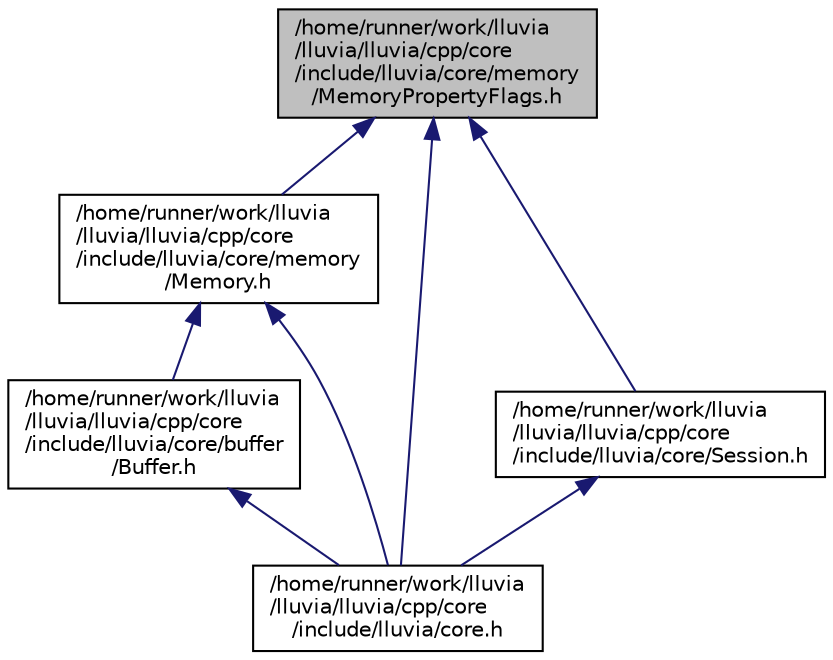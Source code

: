 digraph "/home/runner/work/lluvia/lluvia/lluvia/cpp/core/include/lluvia/core/memory/MemoryPropertyFlags.h"
{
 // LATEX_PDF_SIZE
  edge [fontname="Helvetica",fontsize="10",labelfontname="Helvetica",labelfontsize="10"];
  node [fontname="Helvetica",fontsize="10",shape=record];
  Node1 [label="/home/runner/work/lluvia\l/lluvia/lluvia/cpp/core\l/include/lluvia/core/memory\l/MemoryPropertyFlags.h",height=0.2,width=0.4,color="black", fillcolor="grey75", style="filled", fontcolor="black",tooltip="MemoryPropertyFlags class."];
  Node1 -> Node2 [dir="back",color="midnightblue",fontsize="10",style="solid",fontname="Helvetica"];
  Node2 [label="/home/runner/work/lluvia\l/lluvia/lluvia/cpp/core\l/include/lluvia/core/memory\l/Memory.h",height=0.2,width=0.4,color="black", fillcolor="white", style="filled",URL="$de/d5c/Memory_8h.html",tooltip="Memory class."];
  Node2 -> Node3 [dir="back",color="midnightblue",fontsize="10",style="solid",fontname="Helvetica"];
  Node3 [label="/home/runner/work/lluvia\l/lluvia/lluvia/cpp/core\l/include/lluvia/core/buffer\l/Buffer.h",height=0.2,width=0.4,color="black", fillcolor="white", style="filled",URL="$d9/d17/Buffer_8h.html",tooltip="Buffer class."];
  Node3 -> Node4 [dir="back",color="midnightblue",fontsize="10",style="solid",fontname="Helvetica"];
  Node4 [label="/home/runner/work/lluvia\l/lluvia/lluvia/cpp/core\l/include/lluvia/core.h",height=0.2,width=0.4,color="black", fillcolor="white", style="filled",URL="$d5/dc4/core_8h.html",tooltip="Lluvia single header for including core classes."];
  Node2 -> Node4 [dir="back",color="midnightblue",fontsize="10",style="solid",fontname="Helvetica"];
  Node1 -> Node5 [dir="back",color="midnightblue",fontsize="10",style="solid",fontname="Helvetica"];
  Node5 [label="/home/runner/work/lluvia\l/lluvia/lluvia/cpp/core\l/include/lluvia/core/Session.h",height=0.2,width=0.4,color="black", fillcolor="white", style="filled",URL="$d0/d53/Session_8h.html",tooltip="Session class."];
  Node5 -> Node4 [dir="back",color="midnightblue",fontsize="10",style="solid",fontname="Helvetica"];
  Node1 -> Node4 [dir="back",color="midnightblue",fontsize="10",style="solid",fontname="Helvetica"];
}
